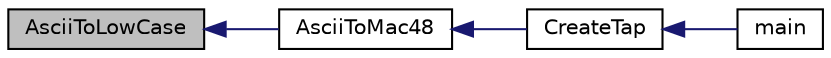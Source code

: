 digraph "AsciiToLowCase"
{
  edge [fontname="Helvetica",fontsize="10",labelfontname="Helvetica",labelfontsize="10"];
  node [fontname="Helvetica",fontsize="10",shape=record];
  rankdir="LR";
  Node1 [label="AsciiToLowCase",height=0.2,width=0.4,color="black", fillcolor="grey75", style="filled", fontcolor="black"];
  Node1 -> Node2 [dir="back",color="midnightblue",fontsize="10",style="solid"];
  Node2 [label="AsciiToMac48",height=0.2,width=0.4,color="black", fillcolor="white", style="filled",URL="$d8/d8f/tap-creator_8cc.html#aeb9510b65095fe530be572d2261f72f7"];
  Node2 -> Node3 [dir="back",color="midnightblue",fontsize="10",style="solid"];
  Node3 [label="CreateTap",height=0.2,width=0.4,color="black", fillcolor="white", style="filled",URL="$d8/d8f/tap-creator_8cc.html#ac41e53836dbd8b7f8a73bf8425df1d65"];
  Node3 -> Node4 [dir="back",color="midnightblue",fontsize="10",style="solid"];
  Node4 [label="main",height=0.2,width=0.4,color="black", fillcolor="white", style="filled",URL="$d8/d8f/tap-creator_8cc.html#a0ddf1224851353fc92bfbff6f499fa97"];
}
